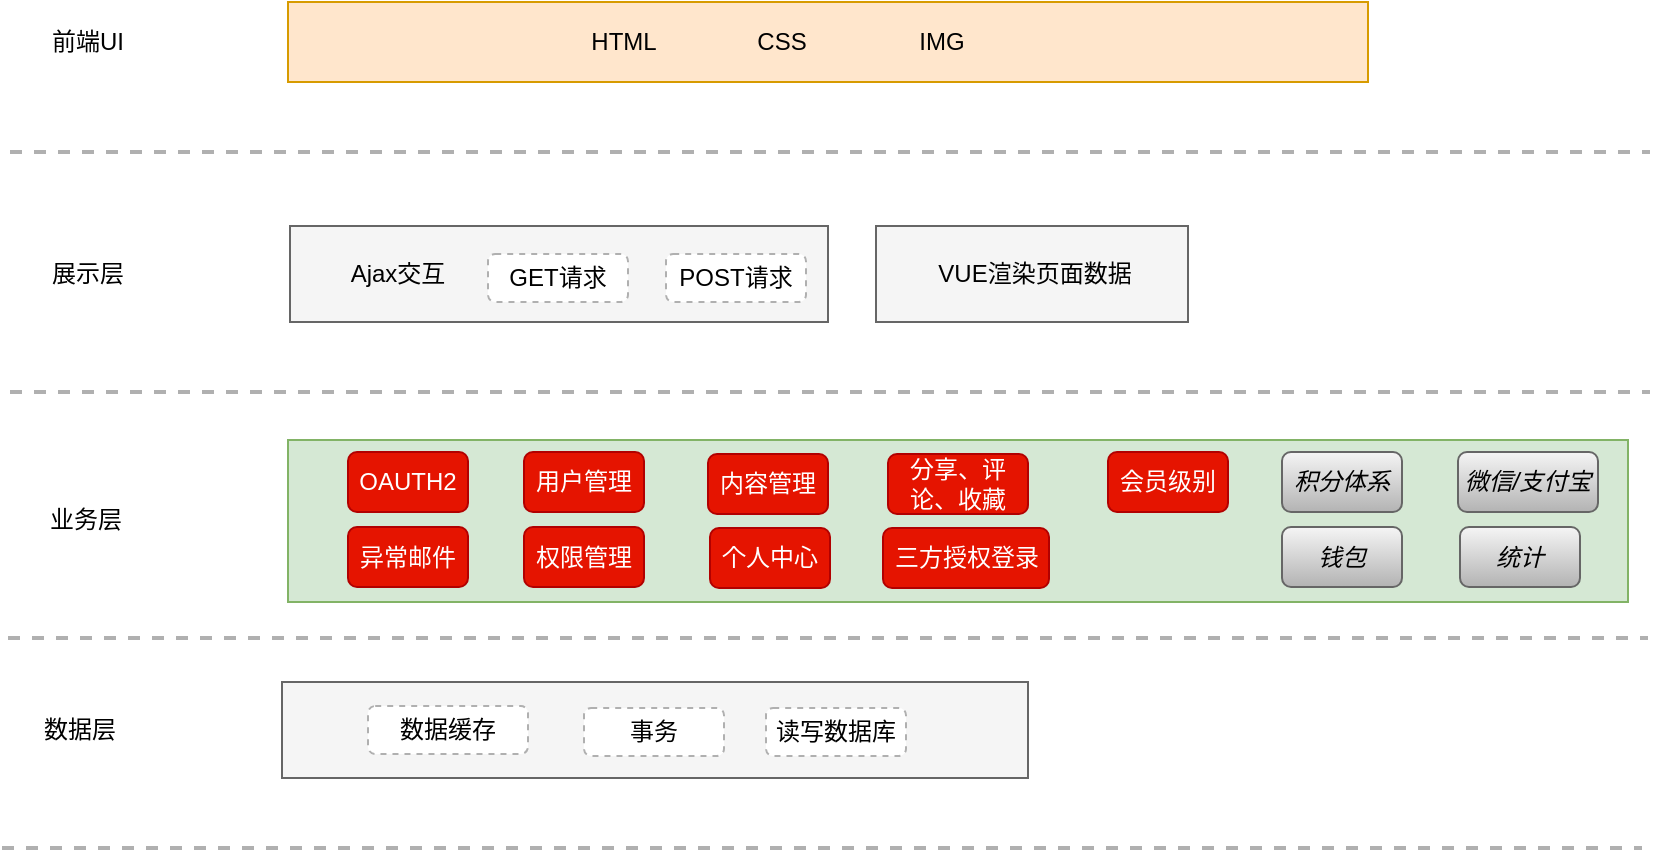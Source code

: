 <mxfile version="11.1.4" type="github"><diagram id="wEb1b6HXxsMHYV4dqPqa" name="Page-1"><mxGraphModel dx="1422" dy="764" grid="1" gridSize="10" guides="1" tooltips="1" connect="1" arrows="1" fold="1" page="1" pageScale="1" pageWidth="1169" pageHeight="1654" math="0" shadow="0"><root><mxCell id="0"/><mxCell id="1" parent="0"/><mxCell id="7lN_JRS0yC2XyBkx5bSR-20" value="" style="rounded=0;whiteSpace=wrap;html=1;fillColor=#f5f5f5;strokeColor=#666666;fontColor=#333333;" parent="1" vertex="1"><mxGeometry x="584" y="192" width="156" height="48" as="geometry"/></mxCell><mxCell id="7lN_JRS0yC2XyBkx5bSR-3" value="" style="rounded=0;whiteSpace=wrap;html=1;fillColor=#ffe6cc;strokeColor=#d79b00;" parent="1" vertex="1"><mxGeometry x="290" y="80" width="540" height="40" as="geometry"/></mxCell><mxCell id="7lN_JRS0yC2XyBkx5bSR-5" value="" style="line;strokeWidth=2;html=1;dashed=1;strokeColor=#B0B0B0;" parent="1" vertex="1"><mxGeometry x="151" y="150" width="820" height="10" as="geometry"/></mxCell><mxCell id="7lN_JRS0yC2XyBkx5bSR-6" value="前端UI" style="text;html=1;strokeColor=none;fillColor=none;align=center;verticalAlign=middle;whiteSpace=wrap;rounded=0;" parent="1" vertex="1"><mxGeometry x="170" y="90" width="40" height="20" as="geometry"/></mxCell><mxCell id="7lN_JRS0yC2XyBkx5bSR-7" value="HTML" style="text;html=1;strokeColor=none;fillColor=none;align=center;verticalAlign=middle;whiteSpace=wrap;rounded=0;" parent="1" vertex="1"><mxGeometry x="438" y="90" width="40" height="20" as="geometry"/></mxCell><mxCell id="7lN_JRS0yC2XyBkx5bSR-8" value="VUE渲染页面数据" style="text;html=1;strokeColor=none;fillColor=none;align=center;verticalAlign=middle;whiteSpace=wrap;rounded=0;" parent="1" vertex="1"><mxGeometry x="612" y="206" width="103" height="20" as="geometry"/></mxCell><mxCell id="7lN_JRS0yC2XyBkx5bSR-9" value="CSS" style="text;html=1;strokeColor=none;fillColor=none;align=center;verticalAlign=middle;whiteSpace=wrap;rounded=0;" parent="1" vertex="1"><mxGeometry x="517" y="90" width="40" height="20" as="geometry"/></mxCell><mxCell id="7lN_JRS0yC2XyBkx5bSR-10" value="IMG" style="text;html=1;strokeColor=none;fillColor=none;align=center;verticalAlign=middle;whiteSpace=wrap;rounded=0;" parent="1" vertex="1"><mxGeometry x="597" y="90" width="40" height="20" as="geometry"/></mxCell><mxCell id="7lN_JRS0yC2XyBkx5bSR-11" value="" style="rounded=0;whiteSpace=wrap;html=1;fillColor=#f5f5f5;strokeColor=#666666;fontColor=#333333;" parent="1" vertex="1"><mxGeometry x="291" y="192" width="269" height="48" as="geometry"/></mxCell><mxCell id="7lN_JRS0yC2XyBkx5bSR-12" value="" style="line;strokeWidth=2;html=1;dashed=1;strokeColor=#B0B0B0;" parent="1" vertex="1"><mxGeometry x="151" y="270" width="820" height="10" as="geometry"/></mxCell><mxCell id="7lN_JRS0yC2XyBkx5bSR-13" value="展示层" style="text;html=1;strokeColor=none;fillColor=none;align=center;verticalAlign=middle;whiteSpace=wrap;rounded=0;" parent="1" vertex="1"><mxGeometry x="170" y="206" width="40" height="20" as="geometry"/></mxCell><mxCell id="7lN_JRS0yC2XyBkx5bSR-18" value="Ajax交互" style="text;html=1;strokeColor=none;fillColor=none;align=center;verticalAlign=middle;whiteSpace=wrap;rounded=0;dashed=1;" parent="1" vertex="1"><mxGeometry x="320" y="206" width="50" height="20" as="geometry"/></mxCell><mxCell id="7lN_JRS0yC2XyBkx5bSR-21" value="GET请求" style="rounded=1;whiteSpace=wrap;html=1;dashed=1;strokeColor=#B0B0B0;" parent="1" vertex="1"><mxGeometry x="390" y="206" width="70" height="24" as="geometry"/></mxCell><mxCell id="7lN_JRS0yC2XyBkx5bSR-22" value="POST请求" style="rounded=1;whiteSpace=wrap;html=1;dashed=1;strokeColor=#B0B0B0;" parent="1" vertex="1"><mxGeometry x="479" y="206" width="70" height="24" as="geometry"/></mxCell><mxCell id="7lN_JRS0yC2XyBkx5bSR-27" value="" style="line;strokeWidth=2;html=1;dashed=1;strokeColor=#B0B0B0;" parent="1" vertex="1"><mxGeometry x="150" y="393" width="820" height="10" as="geometry"/></mxCell><mxCell id="7lN_JRS0yC2XyBkx5bSR-28" value="业务层" style="text;html=1;strokeColor=none;fillColor=none;align=center;verticalAlign=middle;whiteSpace=wrap;rounded=0;" parent="1" vertex="1"><mxGeometry x="169" y="329" width="40" height="20" as="geometry"/></mxCell><mxCell id="7lN_JRS0yC2XyBkx5bSR-32" value="" style="rounded=0;whiteSpace=wrap;html=1;strokeColor=#82b366;fillColor=#d5e8d4;" parent="1" vertex="1"><mxGeometry x="290" y="299" width="670" height="81" as="geometry"/></mxCell><mxCell id="7lN_JRS0yC2XyBkx5bSR-33" value="OAUTH2" style="rounded=1;whiteSpace=wrap;html=1;strokeColor=#B20000;fillColor=#e51400;fontColor=#ffffff;" parent="1" vertex="1"><mxGeometry x="320" y="305" width="60" height="30" as="geometry"/></mxCell><mxCell id="7lN_JRS0yC2XyBkx5bSR-34" value="异常邮件" style="rounded=1;whiteSpace=wrap;html=1;strokeColor=#B20000;fillColor=#e51400;fontColor=#ffffff;" parent="1" vertex="1"><mxGeometry x="320" y="342.5" width="60" height="30" as="geometry"/></mxCell><mxCell id="7lN_JRS0yC2XyBkx5bSR-35" value="用户管理" style="rounded=1;whiteSpace=wrap;html=1;strokeColor=#B20000;fillColor=#e51400;fontColor=#ffffff;" parent="1" vertex="1"><mxGeometry x="408" y="305" width="60" height="30" as="geometry"/></mxCell><mxCell id="7lN_JRS0yC2XyBkx5bSR-36" value="权限管理" style="rounded=1;whiteSpace=wrap;html=1;strokeColor=#B20000;fillColor=#e51400;fontColor=#ffffff;" parent="1" vertex="1"><mxGeometry x="408" y="342.5" width="60" height="30" as="geometry"/></mxCell><mxCell id="7lN_JRS0yC2XyBkx5bSR-40" value="内容管理" style="rounded=1;whiteSpace=wrap;html=1;strokeColor=#B20000;fillColor=#e51400;fontColor=#ffffff;" parent="1" vertex="1"><mxGeometry x="500" y="306" width="60" height="30" as="geometry"/></mxCell><mxCell id="7lN_JRS0yC2XyBkx5bSR-41" value="统计" style="rounded=1;whiteSpace=wrap;html=1;strokeColor=#666666;fillColor=#f5f5f5;fontStyle=2;gradientColor=#b3b3b3;" parent="1" vertex="1"><mxGeometry x="876" y="342.5" width="60" height="30" as="geometry"/></mxCell><mxCell id="7lN_JRS0yC2XyBkx5bSR-42" value="积分体系" style="rounded=1;whiteSpace=wrap;html=1;strokeColor=#666666;fillColor=#f5f5f5;fontStyle=2;gradientColor=#b3b3b3;" parent="1" vertex="1"><mxGeometry x="787" y="305" width="60" height="30" as="geometry"/></mxCell><mxCell id="7lN_JRS0yC2XyBkx5bSR-43" value="会员级别" style="rounded=1;whiteSpace=wrap;html=1;strokeColor=#B20000;fillColor=#e51400;fontColor=#ffffff;" parent="1" vertex="1"><mxGeometry x="700" y="305" width="60" height="30" as="geometry"/></mxCell><mxCell id="7lN_JRS0yC2XyBkx5bSR-44" value="个人中心" style="rounded=1;whiteSpace=wrap;html=1;strokeColor=#B20000;fillColor=#e51400;fontColor=#ffffff;" parent="1" vertex="1"><mxGeometry x="501" y="343" width="60" height="30" as="geometry"/></mxCell><mxCell id="7lN_JRS0yC2XyBkx5bSR-45" value="钱包" style="rounded=1;whiteSpace=wrap;html=1;strokeColor=#666666;fillColor=#f5f5f5;fontStyle=2;gradientColor=#b3b3b3;" parent="1" vertex="1"><mxGeometry x="787" y="342.5" width="60" height="30" as="geometry"/></mxCell><mxCell id="7lN_JRS0yC2XyBkx5bSR-46" value="微信/支付宝" style="rounded=1;whiteSpace=wrap;html=1;strokeColor=#666666;fillColor=#f5f5f5;fontStyle=2;gradientColor=#b3b3b3;" parent="1" vertex="1"><mxGeometry x="875" y="305" width="70" height="30" as="geometry"/></mxCell><mxCell id="7lN_JRS0yC2XyBkx5bSR-50" value="三方授权登录" style="rounded=1;whiteSpace=wrap;html=1;strokeColor=#B20000;fillColor=#e51400;fontColor=#ffffff;" parent="1" vertex="1"><mxGeometry x="587.5" y="343" width="83" height="30" as="geometry"/></mxCell><mxCell id="7lN_JRS0yC2XyBkx5bSR-51" value="分享、评论、收藏" style="rounded=1;whiteSpace=wrap;html=1;strokeColor=#B20000;fillColor=#e51400;fontColor=#ffffff;" parent="1" vertex="1"><mxGeometry x="590" y="306" width="70" height="30" as="geometry"/></mxCell><mxCell id="BJYu6I06ZD6bjojBF7WF-3" value="" style="rounded=0;whiteSpace=wrap;html=1;fillColor=#f5f5f5;strokeColor=#666666;fontColor=#333333;" vertex="1" parent="1"><mxGeometry x="287" y="420" width="373" height="48" as="geometry"/></mxCell><mxCell id="BJYu6I06ZD6bjojBF7WF-4" value="" style="line;strokeWidth=2;html=1;dashed=1;strokeColor=#B0B0B0;" vertex="1" parent="1"><mxGeometry x="147" y="498" width="820" height="10" as="geometry"/></mxCell><mxCell id="BJYu6I06ZD6bjojBF7WF-5" value="数据层" style="text;html=1;strokeColor=none;fillColor=none;align=center;verticalAlign=middle;whiteSpace=wrap;rounded=0;" vertex="1" parent="1"><mxGeometry x="166" y="434" width="40" height="20" as="geometry"/></mxCell><mxCell id="BJYu6I06ZD6bjojBF7WF-7" value="事务" style="rounded=1;whiteSpace=wrap;html=1;dashed=1;strokeColor=#B0B0B0;" vertex="1" parent="1"><mxGeometry x="438" y="433" width="70" height="24" as="geometry"/></mxCell><mxCell id="BJYu6I06ZD6bjojBF7WF-8" value="读写数据库" style="rounded=1;whiteSpace=wrap;html=1;dashed=1;strokeColor=#B0B0B0;" vertex="1" parent="1"><mxGeometry x="529" y="433" width="70" height="24" as="geometry"/></mxCell><mxCell id="BJYu6I06ZD6bjojBF7WF-9" value="数据缓存" style="rounded=1;whiteSpace=wrap;html=1;dashed=1;strokeColor=#B0B0B0;" vertex="1" parent="1"><mxGeometry x="330" y="432" width="80" height="24" as="geometry"/></mxCell></root></mxGraphModel></diagram></mxfile>